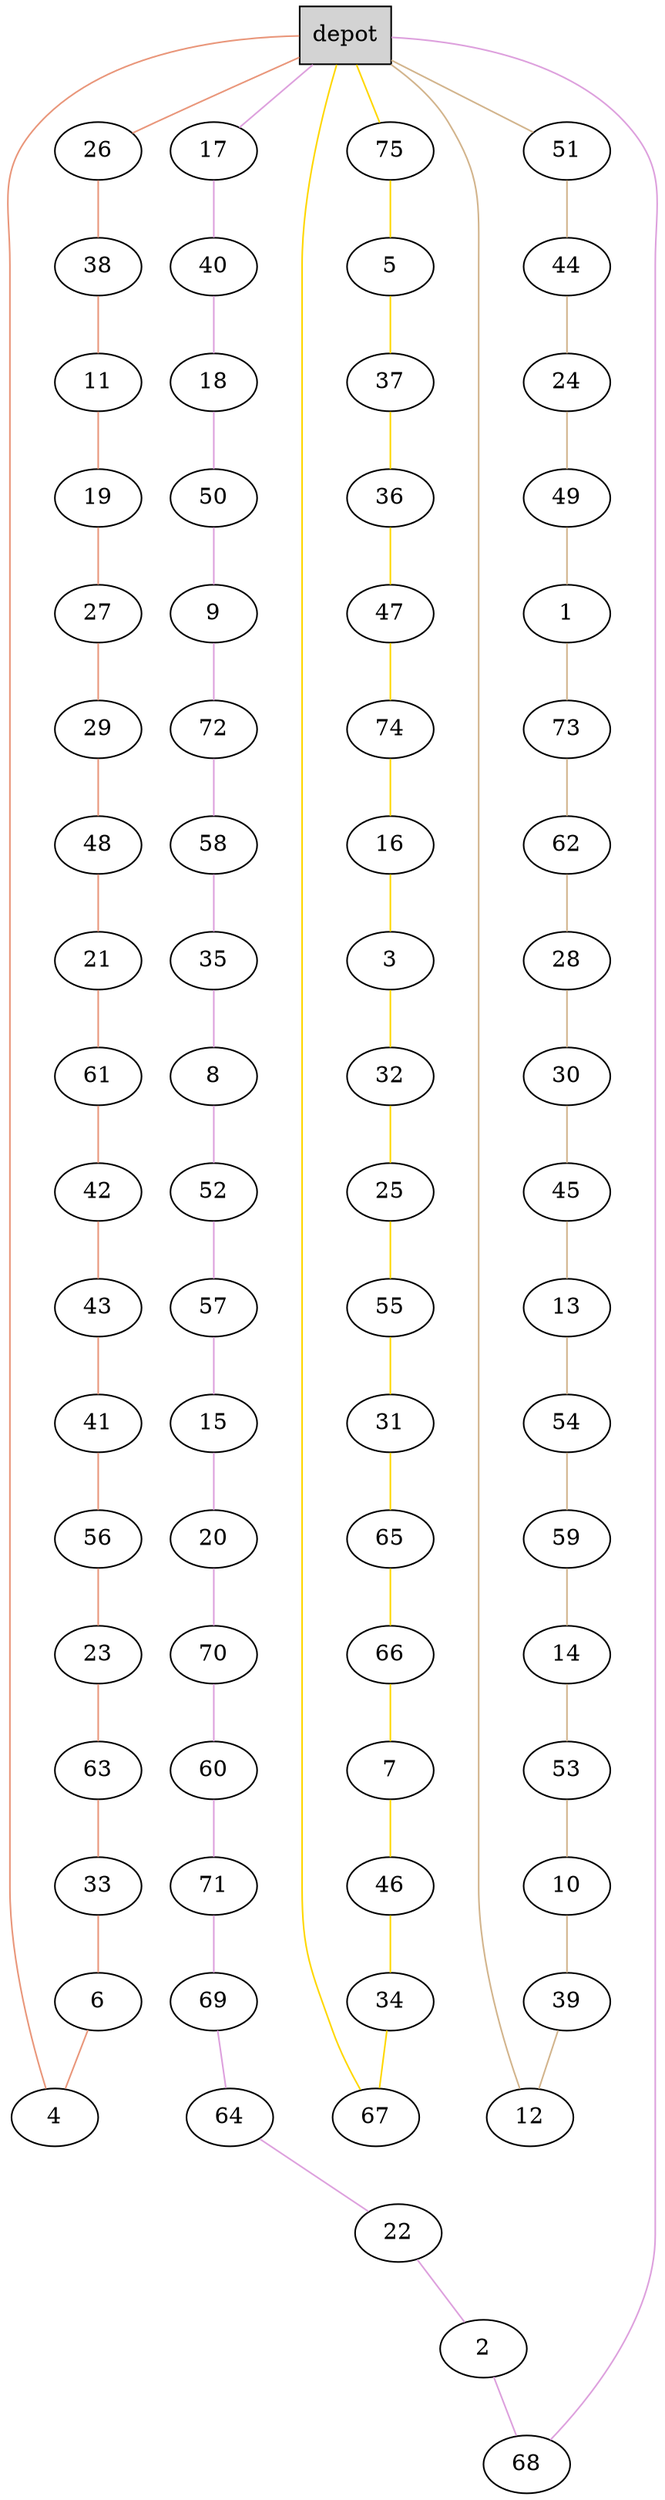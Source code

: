graph G {
  0[shape = box, label = "depot", style = filled ];
  26[shape = ellipse];
  "0"--"26"[color = darksalmon];
  38[shape = ellipse];
  "26"--"38"[color = darksalmon];
  11[shape = ellipse];
  "38"--"11"[color = darksalmon];
  19[shape = ellipse];
  "11"--"19"[color = darksalmon];
  27[shape = ellipse];
  "19"--"27"[color = darksalmon];
  29[shape = ellipse];
  "27"--"29"[color = darksalmon];
  48[shape = ellipse];
  "29"--"48"[color = darksalmon];
  21[shape = ellipse];
  "48"--"21"[color = darksalmon];
  61[shape = ellipse];
  "21"--"61"[color = darksalmon];
  42[shape = ellipse];
  "61"--"42"[color = darksalmon];
  43[shape = ellipse];
  "42"--"43"[color = darksalmon];
  41[shape = ellipse];
  "43"--"41"[color = darksalmon];
  56[shape = ellipse];
  "41"--"56"[color = darksalmon];
  23[shape = ellipse];
  "56"--"23"[color = darksalmon];
  63[shape = ellipse];
  "23"--"63"[color = darksalmon];
  33[shape = ellipse];
  "63"--"33"[color = darksalmon];
  6[shape = ellipse];
  "33"--"6"[color = darksalmon];
  4[shape = ellipse];
  "6"--"4"[color = darksalmon];
  "4"--"0"[color = darksalmon];
  75[shape = ellipse];
  "0"--"75"[color = gold];
  5[shape = ellipse];
  "75"--"5"[color = gold];
  37[shape = ellipse];
  "5"--"37"[color = gold];
  36[shape = ellipse];
  "37"--"36"[color = gold];
  47[shape = ellipse];
  "36"--"47"[color = gold];
  74[shape = ellipse];
  "47"--"74"[color = gold];
  16[shape = ellipse];
  "74"--"16"[color = gold];
  3[shape = ellipse];
  "16"--"3"[color = gold];
  32[shape = ellipse];
  "3"--"32"[color = gold];
  25[shape = ellipse];
  "32"--"25"[color = gold];
  55[shape = ellipse];
  "25"--"55"[color = gold];
  31[shape = ellipse];
  "55"--"31"[color = gold];
  65[shape = ellipse];
  "31"--"65"[color = gold];
  66[shape = ellipse];
  "65"--"66"[color = gold];
  7[shape = ellipse];
  "66"--"7"[color = gold];
  46[shape = ellipse];
  "7"--"46"[color = gold];
  34[shape = ellipse];
  "46"--"34"[color = gold];
  67[shape = ellipse];
  "34"--"67"[color = gold];
  "67"--"0"[color = gold];
  17[shape = ellipse];
  "0"--"17"[color = plum];
  40[shape = ellipse];
  "17"--"40"[color = plum];
  18[shape = ellipse];
  "40"--"18"[color = plum];
  50[shape = ellipse];
  "18"--"50"[color = plum];
  9[shape = ellipse];
  "50"--"9"[color = plum];
  72[shape = ellipse];
  "9"--"72"[color = plum];
  58[shape = ellipse];
  "72"--"58"[color = plum];
  35[shape = ellipse];
  "58"--"35"[color = plum];
  8[shape = ellipse];
  "35"--"8"[color = plum];
  52[shape = ellipse];
  "8"--"52"[color = plum];
  57[shape = ellipse];
  "52"--"57"[color = plum];
  15[shape = ellipse];
  "57"--"15"[color = plum];
  20[shape = ellipse];
  "15"--"20"[color = plum];
  70[shape = ellipse];
  "20"--"70"[color = plum];
  60[shape = ellipse];
  "70"--"60"[color = plum];
  71[shape = ellipse];
  "60"--"71"[color = plum];
  69[shape = ellipse];
  "71"--"69"[color = plum];
  64[shape = ellipse];
  "69"--"64"[color = plum];
  22[shape = ellipse];
  "64"--"22"[color = plum];
  2[shape = ellipse];
  "22"--"2"[color = plum];
  68[shape = ellipse];
  "2"--"68"[color = plum];
  "68"--"0"[color = plum];
  51[shape = ellipse];
  "0"--"51"[color = tan];
  44[shape = ellipse];
  "51"--"44"[color = tan];
  24[shape = ellipse];
  "44"--"24"[color = tan];
  49[shape = ellipse];
  "24"--"49"[color = tan];
  1[shape = ellipse];
  "49"--"1"[color = tan];
  73[shape = ellipse];
  "1"--"73"[color = tan];
  62[shape = ellipse];
  "73"--"62"[color = tan];
  28[shape = ellipse];
  "62"--"28"[color = tan];
  30[shape = ellipse];
  "28"--"30"[color = tan];
  45[shape = ellipse];
  "30"--"45"[color = tan];
  13[shape = ellipse];
  "45"--"13"[color = tan];
  54[shape = ellipse];
  "13"--"54"[color = tan];
  59[shape = ellipse];
  "54"--"59"[color = tan];
  14[shape = ellipse];
  "59"--"14"[color = tan];
  53[shape = ellipse];
  "14"--"53"[color = tan];
  10[shape = ellipse];
  "53"--"10"[color = tan];
  39[shape = ellipse];
  "10"--"39"[color = tan];
  12[shape = ellipse];
  "39"--"12"[color = tan];
  "12"--"0"[color = tan];
}
